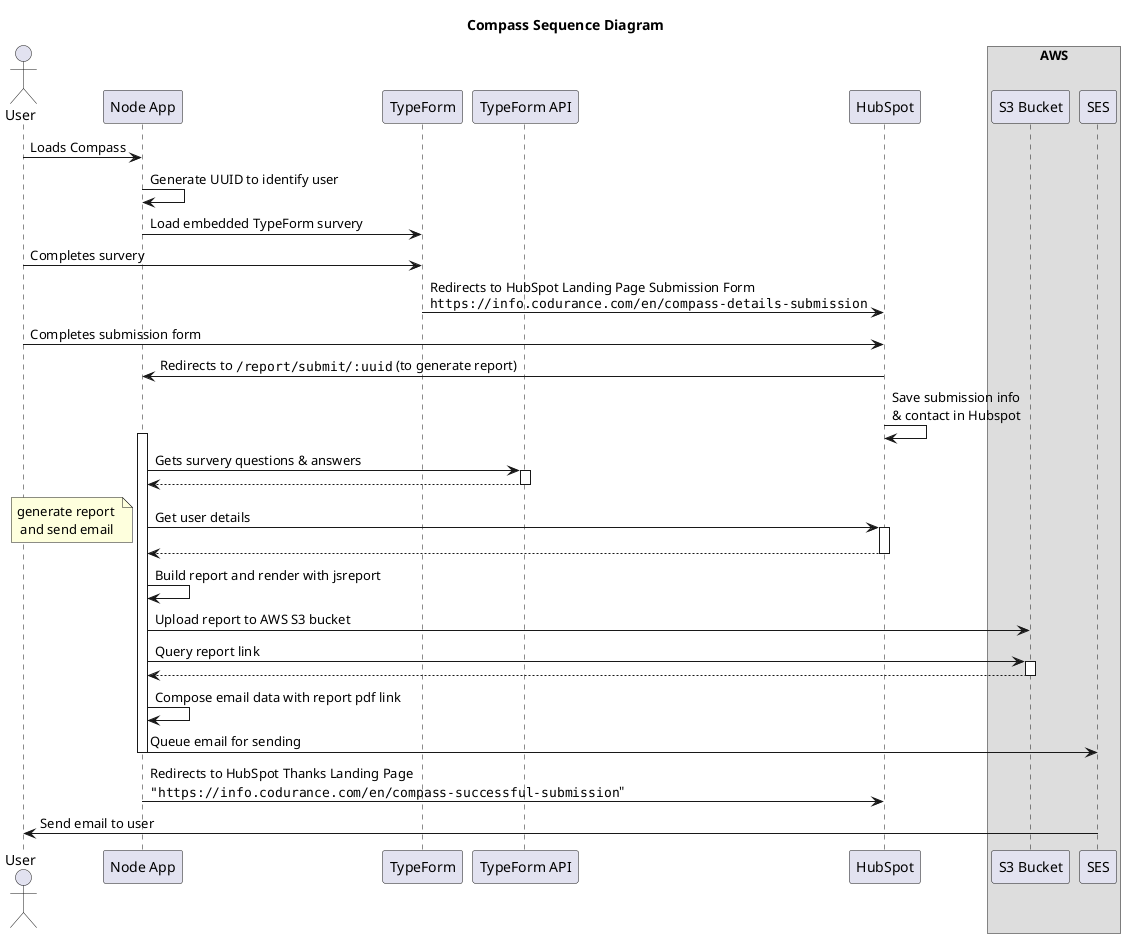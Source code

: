 @startuml
skinparam BoxPadding 10
title Compass Sequence Diagram

actor "User"
participant "Node App" as NodeApp
participant "TypeForm" as TypeForm
participant "TypeForm API" as TypeFormApi
participant "HubSpot"
box AWS
participant "S3 Bucket" as s3
participant "SES"
end box
User -> NodeApp: Loads Compass
NodeApp -> NodeApp: Generate UUID to identify user
NodeApp -> TypeForm: Load embedded TypeForm survery
User -> TypeForm: Completes survery
TypeForm -> HubSpot: Redirects to HubSpot Landing Page Submission Form\n""https://info.codurance.com/en/compass-details-submission""
User -> HubSpot: Completes submission form
NodeApp <- HubSpot: Redirects to ""/report/submit/:uuid"" (to generate report)
HubSpot -> HubSpot: Save submission info \n& contact in Hubspot
activate NodeApp
NodeApp -> TypeFormApi: Gets survery questions & answers
activate TypeFormApi
NodeApp <--TypeFormApi
deactivate TypeFormApi
NodeApp -> HubSpot: Get user details
note left: generate report \n and send email 
activate HubSpot
NodeApp <-- HubSpot
deactivate HubSpot
NodeApp -> NodeApp: Build report and render with jsreport
NodeApp -> s3: Upload report to AWS S3 bucket
NodeApp -> s3: Query report link
activate s3
NodeApp <-- s3:
deactivate s3
NodeApp -> NodeApp: Compose email data with report pdf link
NodeApp -> SES: Queue email for sending
deactivate NodeApp
NodeApp -> HubSpot: Redirects to HubSpot Thanks Landing Page\n"""https://info.codurance.com/en/compass-successful-submission"""
SES -> User: Send email to user
@enduml